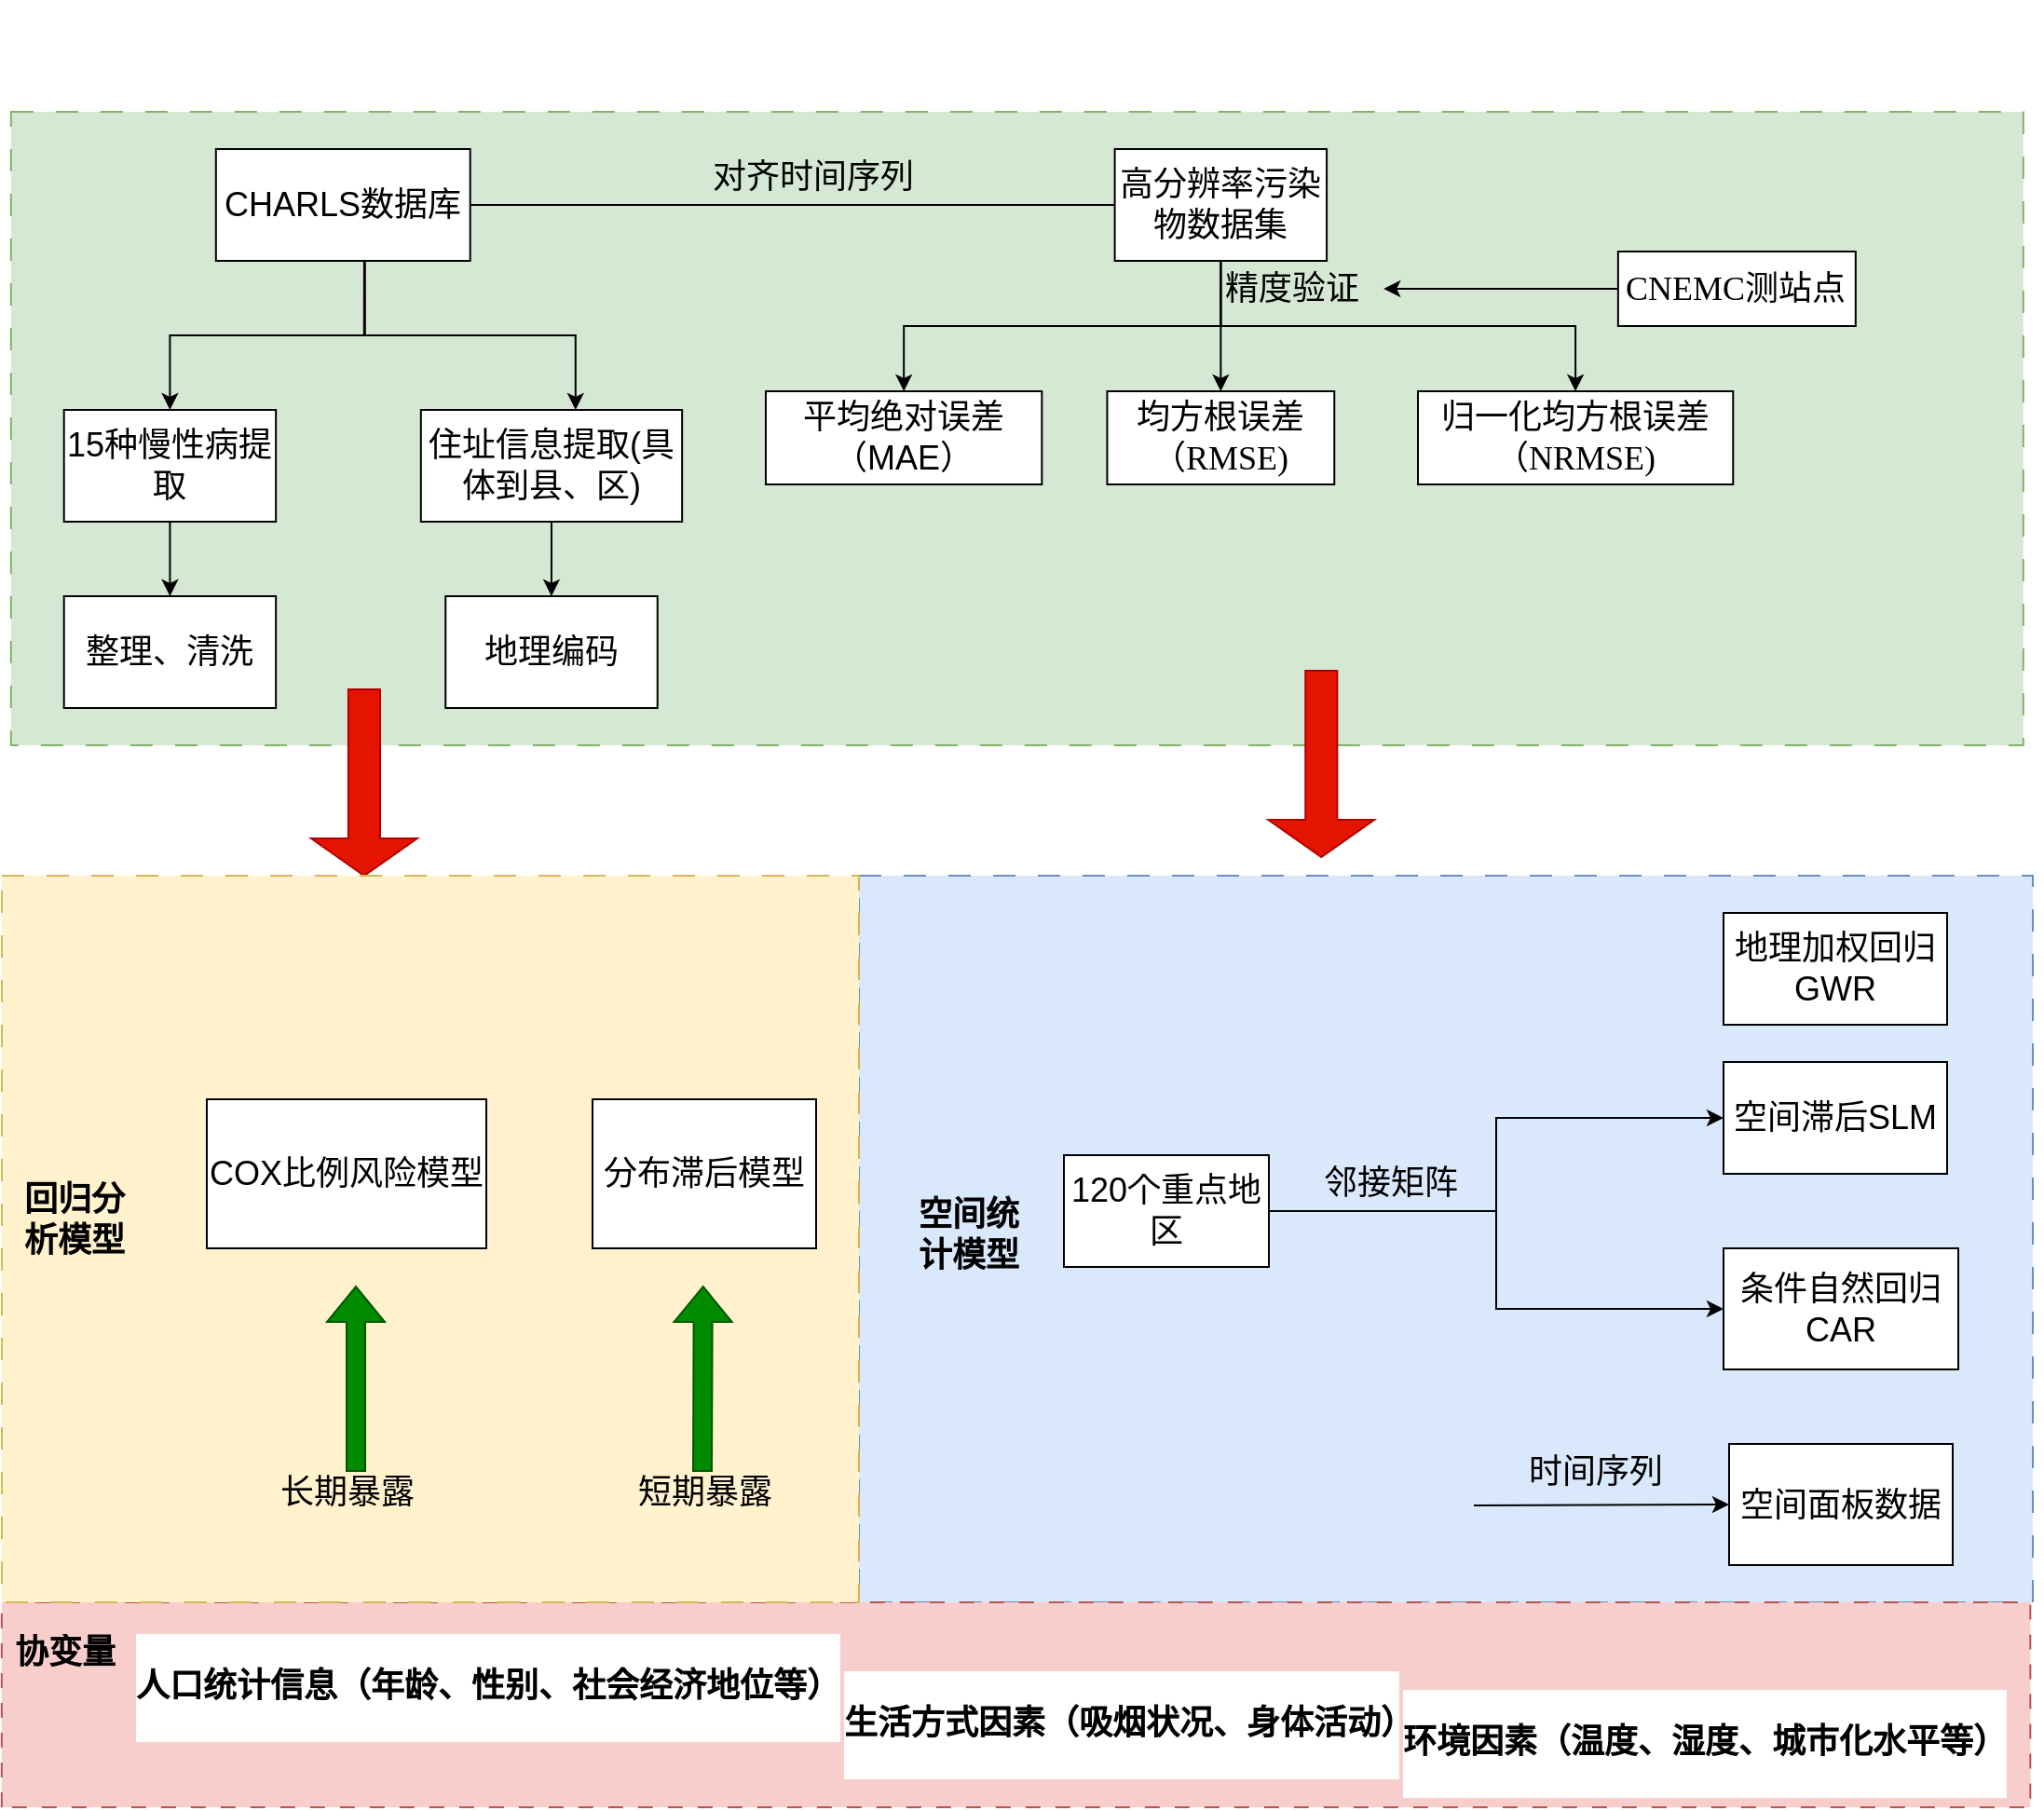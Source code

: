 <mxfile version="24.7.10">
  <diagram name="第 1 页" id="S4vARhh8KjMdQaPIsJIj">
    <mxGraphModel dx="2203" dy="751" grid="1" gridSize="10" guides="1" tooltips="1" connect="1" arrows="1" fold="1" page="1" pageScale="1" pageWidth="827" pageHeight="1169" math="0" shadow="0">
      <root>
        <mxCell id="0" />
        <mxCell id="1" parent="0" />
        <mxCell id="u7QFWZwP_d8b8XSbBpdV-59" value="" style="rounded=0;whiteSpace=wrap;html=1;dashed=1;dashPattern=12 12;fillColor=#dae8fc;strokeColor=#6c8ebf;movable=1;resizable=1;rotatable=1;deletable=1;editable=1;locked=0;connectable=1;fontSize=18;" vertex="1" parent="1">
          <mxGeometry x="430" y="540" width="630" height="390" as="geometry" />
        </mxCell>
        <mxCell id="u7QFWZwP_d8b8XSbBpdV-24" value="地理加权回归GWR" style="whiteSpace=wrap;html=1;fontSize=18;" vertex="1" parent="1">
          <mxGeometry x="894" y="560" width="120" height="60" as="geometry" />
        </mxCell>
        <mxCell id="u7QFWZwP_d8b8XSbBpdV-25" value="条件自然回归CAR" style="whiteSpace=wrap;html=1;strokeColor=default;align=center;verticalAlign=middle;fontFamily=Helvetica;fontSize=18;fontColor=default;fillColor=default;" vertex="1" parent="1">
          <mxGeometry x="894" y="740" width="126" height="65" as="geometry" />
        </mxCell>
        <mxCell id="u7QFWZwP_d8b8XSbBpdV-29" value="空间面板数据" style="whiteSpace=wrap;html=1;fontSize=18;" vertex="1" parent="1">
          <mxGeometry x="897" y="845" width="120" height="65" as="geometry" />
        </mxCell>
        <mxCell id="u7QFWZwP_d8b8XSbBpdV-39" style="edgeStyle=orthogonalEdgeStyle;rounded=0;orthogonalLoop=1;jettySize=auto;html=1;entryX=0;entryY=0.5;entryDx=0;entryDy=0;fontSize=18;" edge="1" parent="1" source="u7QFWZwP_d8b8XSbBpdV-30" target="u7QFWZwP_d8b8XSbBpdV-26">
          <mxGeometry relative="1" as="geometry" />
        </mxCell>
        <mxCell id="u7QFWZwP_d8b8XSbBpdV-40" style="edgeStyle=orthogonalEdgeStyle;rounded=0;orthogonalLoop=1;jettySize=auto;html=1;exitX=1;exitY=0.5;exitDx=0;exitDy=0;entryX=0;entryY=0.5;entryDx=0;entryDy=0;fontSize=18;" edge="1" parent="1" source="u7QFWZwP_d8b8XSbBpdV-30" target="u7QFWZwP_d8b8XSbBpdV-25">
          <mxGeometry relative="1" as="geometry" />
        </mxCell>
        <mxCell id="u7QFWZwP_d8b8XSbBpdV-30" value="120个重点地区" style="whiteSpace=wrap;html=1;rounded=0;strokeColor=default;align=center;verticalAlign=middle;fontFamily=Helvetica;fontSize=18;fontColor=default;fillColor=default;" vertex="1" parent="1">
          <mxGeometry x="540" y="690" width="110" height="60" as="geometry" />
        </mxCell>
        <mxCell id="u7QFWZwP_d8b8XSbBpdV-33" value="邻接矩阵" style="text;html=1;align=center;verticalAlign=middle;resizable=0;points=[];autosize=1;strokeColor=none;fillColor=none;fontSize=18;" vertex="1" parent="1">
          <mxGeometry x="665" y="685" width="100" height="40" as="geometry" />
        </mxCell>
        <mxCell id="u7QFWZwP_d8b8XSbBpdV-26" value="空间滞后SLM" style="whiteSpace=wrap;html=1;fontSize=18;" vertex="1" parent="1">
          <mxGeometry x="894" y="640" width="120" height="60" as="geometry" />
        </mxCell>
        <mxCell id="u7QFWZwP_d8b8XSbBpdV-43" value="" style="rounded=0;whiteSpace=wrap;html=1;fillColor=#f8cecc;strokeColor=#b85450;rotation=-90;dashed=1;dashPattern=8 8;fontSize=18;" vertex="1" parent="1">
          <mxGeometry x="459.29" y="440.63" width="110" height="1088.75" as="geometry" />
        </mxCell>
        <mxCell id="u7QFWZwP_d8b8XSbBpdV-44" value="&lt;h1 style=&quot;margin-top: 0px; font-size: 18px;&quot;&gt;协变量&lt;/h1&gt;&lt;h3 style=&quot;font-size: 18px;&quot;&gt;&lt;br style=&quot;font-size: 18px;&quot;&gt;&lt;/h3&gt;" style="text;html=1;whiteSpace=wrap;overflow=hidden;rounded=0;fontSize=18;" vertex="1" parent="1">
          <mxGeometry x="-25.09" y="940" width="75.09" height="40" as="geometry" />
        </mxCell>
        <mxCell id="u7QFWZwP_d8b8XSbBpdV-48" value="" style="endArrow=classic;html=1;rounded=0;entryX=0;entryY=0.5;entryDx=0;entryDy=0;fontSize=18;" edge="1" parent="1" target="u7QFWZwP_d8b8XSbBpdV-29">
          <mxGeometry width="50" height="50" relative="1" as="geometry">
            <mxPoint x="760" y="878" as="sourcePoint" />
            <mxPoint x="850" y="805" as="targetPoint" />
          </mxGeometry>
        </mxCell>
        <mxCell id="u7QFWZwP_d8b8XSbBpdV-49" value="&lt;font style=&quot;font-size: 18px;&quot;&gt;时间序列&lt;/font&gt;" style="text;html=1;align=center;verticalAlign=middle;resizable=0;points=[];autosize=1;strokeColor=none;fillColor=none;fontSize=18;" vertex="1" parent="1">
          <mxGeometry x="775" y="840" width="100" height="40" as="geometry" />
        </mxCell>
        <mxCell id="u7QFWZwP_d8b8XSbBpdV-61" value="" style="group;html=1;fontSize=18;" vertex="1" connectable="0" parent="1">
          <mxGeometry x="-25.09" y="70" width="1090" height="470" as="geometry" />
        </mxCell>
        <mxCell id="u7QFWZwP_d8b8XSbBpdV-58" value="" style="rounded=0;whiteSpace=wrap;html=1;dashed=1;dashPattern=12 12;fillColor=#d5e8d4;strokeColor=#82b366;movable=1;resizable=1;rotatable=1;deletable=1;editable=1;locked=0;connectable=1;fontSize=18;" vertex="1" parent="u7QFWZwP_d8b8XSbBpdV-61">
          <mxGeometry y="60" width="1080" height="340" as="geometry" />
        </mxCell>
        <mxCell id="u7QFWZwP_d8b8XSbBpdV-6" style="edgeStyle=orthogonalEdgeStyle;rounded=0;orthogonalLoop=1;jettySize=auto;html=1;entryX=0.5;entryY=0;entryDx=0;entryDy=0;fontSize=18;exitX=0.583;exitY=1.004;exitDx=0;exitDy=0;exitPerimeter=0;" edge="1" parent="u7QFWZwP_d8b8XSbBpdV-61" source="u7QFWZwP_d8b8XSbBpdV-1" target="u7QFWZwP_d8b8XSbBpdV-2">
          <mxGeometry relative="1" as="geometry" />
        </mxCell>
        <mxCell id="u7QFWZwP_d8b8XSbBpdV-7" style="edgeStyle=orthogonalEdgeStyle;rounded=0;orthogonalLoop=1;jettySize=auto;html=1;fontSize=18;" edge="1" parent="u7QFWZwP_d8b8XSbBpdV-61" source="u7QFWZwP_d8b8XSbBpdV-1" target="u7QFWZwP_d8b8XSbBpdV-3">
          <mxGeometry relative="1" as="geometry">
            <Array as="points">
              <mxPoint x="190" y="180" />
              <mxPoint x="303" y="180" />
            </Array>
          </mxGeometry>
        </mxCell>
        <mxCell id="u7QFWZwP_d8b8XSbBpdV-1" value="CHARLS数据库" style="rounded=0;whiteSpace=wrap;html=1;fontSize=18;" vertex="1" parent="u7QFWZwP_d8b8XSbBpdV-61">
          <mxGeometry x="110" y="80" width="136.43" height="60" as="geometry" />
        </mxCell>
        <mxCell id="u7QFWZwP_d8b8XSbBpdV-9" style="edgeStyle=orthogonalEdgeStyle;rounded=0;orthogonalLoop=1;jettySize=auto;html=1;fontSize=18;" edge="1" parent="u7QFWZwP_d8b8XSbBpdV-61" source="u7QFWZwP_d8b8XSbBpdV-2" target="u7QFWZwP_d8b8XSbBpdV-5">
          <mxGeometry relative="1" as="geometry" />
        </mxCell>
        <mxCell id="u7QFWZwP_d8b8XSbBpdV-2" value="15种慢性病提取" style="rounded=0;whiteSpace=wrap;html=1;fontSize=18;" vertex="1" parent="u7QFWZwP_d8b8XSbBpdV-61">
          <mxGeometry x="28.435" y="220" width="113.739" height="60" as="geometry" />
        </mxCell>
        <mxCell id="u7QFWZwP_d8b8XSbBpdV-8" style="edgeStyle=orthogonalEdgeStyle;rounded=0;orthogonalLoop=1;jettySize=auto;html=1;exitX=0.5;exitY=1;exitDx=0;exitDy=0;fontSize=18;" edge="1" parent="u7QFWZwP_d8b8XSbBpdV-61" source="u7QFWZwP_d8b8XSbBpdV-3" target="u7QFWZwP_d8b8XSbBpdV-4">
          <mxGeometry relative="1" as="geometry" />
        </mxCell>
        <mxCell id="u7QFWZwP_d8b8XSbBpdV-3" value="住址信息提取(具体到县、区)" style="rounded=0;whiteSpace=wrap;html=1;fontSize=18;" vertex="1" parent="u7QFWZwP_d8b8XSbBpdV-61">
          <mxGeometry x="220" y="220" width="140.17" height="60" as="geometry" />
        </mxCell>
        <mxCell id="u7QFWZwP_d8b8XSbBpdV-4" value="地理编码" style="rounded=0;whiteSpace=wrap;html=1;fontSize=18;" vertex="1" parent="u7QFWZwP_d8b8XSbBpdV-61">
          <mxGeometry x="233.215" y="320" width="113.739" height="60" as="geometry" />
        </mxCell>
        <mxCell id="u7QFWZwP_d8b8XSbBpdV-5" value="整理、清洗" style="rounded=0;whiteSpace=wrap;html=1;fontSize=18;" vertex="1" parent="u7QFWZwP_d8b8XSbBpdV-61">
          <mxGeometry x="28.435" y="320" width="113.739" height="60" as="geometry" />
        </mxCell>
        <mxCell id="u7QFWZwP_d8b8XSbBpdV-18" style="edgeStyle=orthogonalEdgeStyle;rounded=0;orthogonalLoop=1;jettySize=auto;html=1;exitX=0.5;exitY=1;exitDx=0;exitDy=0;entryX=0.5;entryY=0;entryDx=0;entryDy=0;fontSize=18;" edge="1" parent="u7QFWZwP_d8b8XSbBpdV-61" source="u7QFWZwP_d8b8XSbBpdV-10" target="u7QFWZwP_d8b8XSbBpdV-13">
          <mxGeometry relative="1" as="geometry" />
        </mxCell>
        <mxCell id="u7QFWZwP_d8b8XSbBpdV-19" style="edgeStyle=orthogonalEdgeStyle;rounded=0;orthogonalLoop=1;jettySize=auto;html=1;exitX=0.5;exitY=1;exitDx=0;exitDy=0;entryX=0.5;entryY=0;entryDx=0;entryDy=0;fontSize=18;" edge="1" parent="u7QFWZwP_d8b8XSbBpdV-61" source="u7QFWZwP_d8b8XSbBpdV-10" target="u7QFWZwP_d8b8XSbBpdV-16">
          <mxGeometry relative="1" as="geometry" />
        </mxCell>
        <mxCell id="u7QFWZwP_d8b8XSbBpdV-20" style="edgeStyle=orthogonalEdgeStyle;rounded=0;orthogonalLoop=1;jettySize=auto;html=1;exitX=0.5;exitY=1;exitDx=0;exitDy=0;fontSize=18;" edge="1" parent="u7QFWZwP_d8b8XSbBpdV-61" source="u7QFWZwP_d8b8XSbBpdV-10" target="u7QFWZwP_d8b8XSbBpdV-15">
          <mxGeometry relative="1" as="geometry" />
        </mxCell>
        <mxCell id="u7QFWZwP_d8b8XSbBpdV-10" value="高分辨率污染物数据集" style="rounded=0;whiteSpace=wrap;html=1;fontSize=18;" vertex="1" parent="u7QFWZwP_d8b8XSbBpdV-61">
          <mxGeometry x="592.391" y="80" width="113.739" height="60" as="geometry" />
        </mxCell>
        <mxCell id="u7QFWZwP_d8b8XSbBpdV-11" value="" style="endArrow=none;html=1;rounded=0;exitX=1;exitY=0.5;exitDx=0;exitDy=0;entryX=0;entryY=0.5;entryDx=0;entryDy=0;fontSize=18;" edge="1" parent="u7QFWZwP_d8b8XSbBpdV-61" source="u7QFWZwP_d8b8XSbBpdV-1" target="u7QFWZwP_d8b8XSbBpdV-10">
          <mxGeometry width="50" height="50" relative="1" as="geometry">
            <mxPoint x="312.783" y="120" as="sourcePoint" />
            <mxPoint x="360.174" y="70" as="targetPoint" />
          </mxGeometry>
        </mxCell>
        <mxCell id="u7QFWZwP_d8b8XSbBpdV-12" value="对齐时间序列" style="text;html=1;align=center;verticalAlign=middle;resizable=0;points=[];autosize=1;strokeColor=none;fillColor=none;fontSize=18;" vertex="1" parent="u7QFWZwP_d8b8XSbBpdV-61">
          <mxGeometry x="364.652" y="75" width="130" height="40" as="geometry" />
        </mxCell>
        <mxCell id="u7QFWZwP_d8b8XSbBpdV-13" value="平均绝对误差（MAE）" style="rounded=0;whiteSpace=wrap;html=1;fontSize=18;" vertex="1" parent="u7QFWZwP_d8b8XSbBpdV-61">
          <mxGeometry x="405.09" y="210" width="148.17" height="50" as="geometry" />
        </mxCell>
        <mxCell id="u7QFWZwP_d8b8XSbBpdV-15" value="&lt;p style=&quot;font-size: 18px;&quot; class=&quot;MsoNormal&quot;&gt;&lt;span style=&quot;font-family: 宋体; font-size: 18px;&quot;&gt;&lt;font style=&quot;font-size: 18px;&quot; face=&quot;宋体&quot;&gt;归一化均方根误差&lt;/font&gt; &lt;font style=&quot;font-size: 18px;&quot; face=&quot;宋体&quot;&gt;（&lt;/font&gt;&lt;font style=&quot;font-size: 18px;&quot; face=&quot;Times New Roman&quot;&gt;NRMSE)&lt;/font&gt;&lt;/span&gt;&lt;/p&gt;" style="rounded=0;whiteSpace=wrap;html=1;fontSize=18;" vertex="1" parent="u7QFWZwP_d8b8XSbBpdV-61">
          <mxGeometry x="755.09" y="210" width="169.13" height="50" as="geometry" />
        </mxCell>
        <mxCell id="u7QFWZwP_d8b8XSbBpdV-16" value="&lt;p style=&quot;font-size: 18px;&quot; class=&quot;MsoNormal&quot;&gt;&lt;span style=&quot;font-family: 宋体; font-size: 18px;&quot;&gt;&lt;font style=&quot;font-size: 18px;&quot; face=&quot;宋体&quot;&gt;均方根误差&lt;/font&gt; &lt;font style=&quot;font-size: 18px;&quot; face=&quot;宋体&quot;&gt;（&lt;/font&gt;&lt;font style=&quot;font-size: 18px;&quot; face=&quot;Times New Roman&quot;&gt;RMSE)&lt;/font&gt;&lt;/span&gt;&lt;/p&gt;" style="rounded=0;whiteSpace=wrap;html=1;fontSize=18;" vertex="1" parent="u7QFWZwP_d8b8XSbBpdV-61">
          <mxGeometry x="588.31" y="210" width="121.91" height="50" as="geometry" />
        </mxCell>
        <mxCell id="u7QFWZwP_d8b8XSbBpdV-21" style="edgeStyle=orthogonalEdgeStyle;rounded=0;orthogonalLoop=1;jettySize=auto;html=1;fontSize=18;" edge="1" parent="u7QFWZwP_d8b8XSbBpdV-61" source="u7QFWZwP_d8b8XSbBpdV-17" target="u7QFWZwP_d8b8XSbBpdV-22">
          <mxGeometry relative="1" as="geometry">
            <mxPoint x="654" y="60" as="targetPoint" />
          </mxGeometry>
        </mxCell>
        <mxCell id="u7QFWZwP_d8b8XSbBpdV-17" value="&lt;p style=&quot;font-size: 18px;&quot; class=&quot;MsoNormal&quot;&gt;&lt;span style=&quot;font-family: 宋体; font-size: 18px;&quot;&gt;CNEMC测站点&lt;/span&gt;&lt;/p&gt;" style="rounded=0;whiteSpace=wrap;html=1;fontSize=18;" vertex="1" parent="u7QFWZwP_d8b8XSbBpdV-61">
          <mxGeometry x="862.52" y="135" width="127.48" height="40" as="geometry" />
        </mxCell>
        <mxCell id="u7QFWZwP_d8b8XSbBpdV-22" value="精度验证" style="text;html=1;align=center;verticalAlign=middle;resizable=0;points=[];autosize=1;strokeColor=none;fillColor=none;fontSize=18;" vertex="1" parent="u7QFWZwP_d8b8XSbBpdV-61">
          <mxGeometry x="636.678" y="135" width="100" height="40" as="geometry" />
        </mxCell>
        <mxCell id="u7QFWZwP_d8b8XSbBpdV-63" value="" style="shape=singleArrow;direction=south;whiteSpace=wrap;html=1;fillColor=#e51400;fontColor=#ffffff;strokeColor=#B20000;fontSize=18;" vertex="1" parent="u7QFWZwP_d8b8XSbBpdV-61">
          <mxGeometry x="674.807" y="360" width="56.87" height="100" as="geometry" />
        </mxCell>
        <mxCell id="u7QFWZwP_d8b8XSbBpdV-70" value="" style="shape=singleArrow;direction=south;whiteSpace=wrap;html=1;fillColor=#e51400;fontColor=#ffffff;strokeColor=#B20000;fontSize=18;" vertex="1" parent="u7QFWZwP_d8b8XSbBpdV-61">
          <mxGeometry x="161.127" y="370" width="56.87" height="100" as="geometry" />
        </mxCell>
        <mxCell id="u7QFWZwP_d8b8XSbBpdV-65" value="&lt;h1 style=&quot;font-size: 18px;&quot;&gt;&lt;b style=&quot;font-size: 18px;&quot;&gt;&lt;span style=&quot;font-family: 宋体; font-size: 18px;&quot;&gt;&lt;font style=&quot;font-size: 18px;&quot;&gt;空间统计模型&lt;/font&gt;&lt;/span&gt;&lt;/b&gt;&lt;/h1&gt;" style="text;html=1;align=left;verticalAlign=middle;rounded=0;fontSize=18;whiteSpace=wrap;" vertex="1" parent="1">
          <mxGeometry x="460" y="640" width="60" height="185" as="geometry" />
        </mxCell>
        <mxCell id="u7QFWZwP_d8b8XSbBpdV-68" value="" style="group;movable=1;resizable=1;rotatable=1;deletable=1;editable=1;locked=0;connectable=1;html=1;fontSize=18;" vertex="1" connectable="0" parent="1">
          <mxGeometry x="-30" y="540" width="460" height="390" as="geometry" />
        </mxCell>
        <mxCell id="u7QFWZwP_d8b8XSbBpdV-60" value="" style="rounded=0;whiteSpace=wrap;html=1;dashed=1;dashPattern=12 12;fillColor=#fff2cc;strokeColor=#d6b656;fontSize=18;" vertex="1" parent="u7QFWZwP_d8b8XSbBpdV-68">
          <mxGeometry width="460" height="390" as="geometry" />
        </mxCell>
        <mxCell id="u7QFWZwP_d8b8XSbBpdV-50" value="COX比例风险模型" style="whiteSpace=wrap;html=1;fontSize=18;" vertex="1" parent="u7QFWZwP_d8b8XSbBpdV-68">
          <mxGeometry x="110" y="120" width="150" height="80" as="geometry" />
        </mxCell>
        <mxCell id="u7QFWZwP_d8b8XSbBpdV-52" value="分布滞后模型" style="whiteSpace=wrap;html=1;fontSize=18;" vertex="1" parent="u7QFWZwP_d8b8XSbBpdV-68">
          <mxGeometry x="317" y="120" width="120" height="80" as="geometry" />
        </mxCell>
        <mxCell id="u7QFWZwP_d8b8XSbBpdV-54" value="" style="shape=flexArrow;endArrow=classic;html=1;rounded=0;fillColor=#008a00;strokeColor=#005700;fontSize=18;" edge="1" parent="u7QFWZwP_d8b8XSbBpdV-68">
          <mxGeometry width="50" height="50" relative="1" as="geometry">
            <mxPoint x="190" y="320" as="sourcePoint" />
            <mxPoint x="190" y="220" as="targetPoint" />
          </mxGeometry>
        </mxCell>
        <mxCell id="u7QFWZwP_d8b8XSbBpdV-55" value="" style="shape=flexArrow;endArrow=classic;html=1;rounded=0;labelBackgroundColor=#006633;fillColor=#008a00;strokeColor=#005700;fontSize=18;" edge="1" parent="u7QFWZwP_d8b8XSbBpdV-68">
          <mxGeometry width="50" height="50" relative="1" as="geometry">
            <mxPoint x="376" y="320" as="sourcePoint" />
            <mxPoint x="376.37" y="220" as="targetPoint" />
          </mxGeometry>
        </mxCell>
        <mxCell id="u7QFWZwP_d8b8XSbBpdV-56" value="长期暴露" style="text;html=1;align=center;verticalAlign=middle;resizable=0;points=[];autosize=1;strokeColor=none;fillColor=none;fontSize=18;" vertex="1" parent="u7QFWZwP_d8b8XSbBpdV-68">
          <mxGeometry x="135" y="311" width="100" height="40" as="geometry" />
        </mxCell>
        <mxCell id="u7QFWZwP_d8b8XSbBpdV-57" value="短期暴露" style="text;html=1;align=center;verticalAlign=middle;resizable=0;points=[];autosize=1;strokeColor=none;fillColor=none;fontSize=18;" vertex="1" parent="u7QFWZwP_d8b8XSbBpdV-68">
          <mxGeometry x="327" y="311" width="100" height="40" as="geometry" />
        </mxCell>
        <mxCell id="u7QFWZwP_d8b8XSbBpdV-67" value="&lt;h1 style=&quot;font-size: 18px;&quot;&gt;&lt;b style=&quot;font-size: 18px;&quot;&gt;&lt;span style=&quot;font-family: 宋体; font-size: 18px;&quot;&gt;&lt;font style=&quot;font-size: 18px;&quot;&gt;回归分析模型&lt;/font&gt;&lt;/span&gt;&lt;/b&gt;&lt;/h1&gt;" style="text;html=1;align=left;verticalAlign=middle;whiteSpace=wrap;rounded=0;fontSize=18;" vertex="1" parent="u7QFWZwP_d8b8XSbBpdV-68">
          <mxGeometry x="10" width="60" height="370" as="geometry" />
        </mxCell>
        <mxCell id="u7QFWZwP_d8b8XSbBpdV-71" value="&lt;h3 style=&quot;forced-color-adjust: none; color: rgb(0, 0, 0); font-family: Helvetica; font-style: normal; font-variant-ligatures: normal; font-variant-caps: normal; letter-spacing: normal; orphans: 2; text-align: left; text-indent: 0px; text-transform: none; widows: 2; word-spacing: 0px; -webkit-text-stroke-width: 0px; white-space: normal; text-decoration-thickness: initial; text-decoration-style: initial; text-decoration-color: initial; font-size: 18px;&quot;&gt;&lt;span style=&quot;forced-color-adjust: none; font-size: 18px;&quot;&gt;&lt;font style=&quot;font-size: 18px;&quot;&gt;人口统计信息（年龄、性别、社会经济地位等）&lt;/font&gt;&lt;/span&gt;&lt;/h3&gt;" style="text;html=1;fontSize=18;labelBackgroundColor=default;whiteSpace=wrap;" vertex="1" parent="1">
          <mxGeometry x="40" y="940" width="470" height="70" as="geometry" />
        </mxCell>
        <mxCell id="u7QFWZwP_d8b8XSbBpdV-72" value="&lt;h3 style=&quot;forced-color-adjust: none; color: rgb(0, 0, 0); font-family: Helvetica; font-style: normal; font-variant-ligatures: normal; font-variant-caps: normal; letter-spacing: normal; orphans: 2; text-align: left; text-indent: 0px; text-transform: none; widows: 2; word-spacing: 0px; -webkit-text-stroke-width: 0px; white-space: normal; text-decoration-thickness: initial; text-decoration-style: initial; text-decoration-color: initial; font-size: 18px;&quot;&gt;&lt;font style=&quot;forced-color-adjust: none; font-size: 18px;&quot;&gt;生活方式因素（吸烟状况、身体活动）&lt;/font&gt;&lt;/h3&gt;" style="text;whiteSpace=wrap;html=1;fontSize=18;labelBackgroundColor=default;" vertex="1" parent="1">
          <mxGeometry x="420" y="960" width="300" height="70" as="geometry" />
        </mxCell>
        <mxCell id="u7QFWZwP_d8b8XSbBpdV-73" value="&lt;h3 style=&quot;forced-color-adjust: none; color: rgb(0, 0, 0); font-family: Helvetica; font-style: normal; font-variant-ligatures: normal; font-variant-caps: normal; letter-spacing: normal; orphans: 2; text-align: left; text-indent: 0px; text-transform: none; widows: 2; word-spacing: 0px; -webkit-text-stroke-width: 0px; white-space: normal; text-decoration-thickness: initial; text-decoration-style: initial; text-decoration-color: initial; font-size: 18px;&quot;&gt;&lt;font style=&quot;forced-color-adjust: none; font-size: 18px;&quot;&gt;环境因素（温度、湿度、城市化水平等）&lt;/font&gt;&lt;/h3&gt;" style="text;whiteSpace=wrap;html=1;fontSize=18;labelBackgroundColor=default;" vertex="1" parent="1">
          <mxGeometry x="720" y="970" width="330" height="70" as="geometry" />
        </mxCell>
      </root>
    </mxGraphModel>
  </diagram>
</mxfile>
